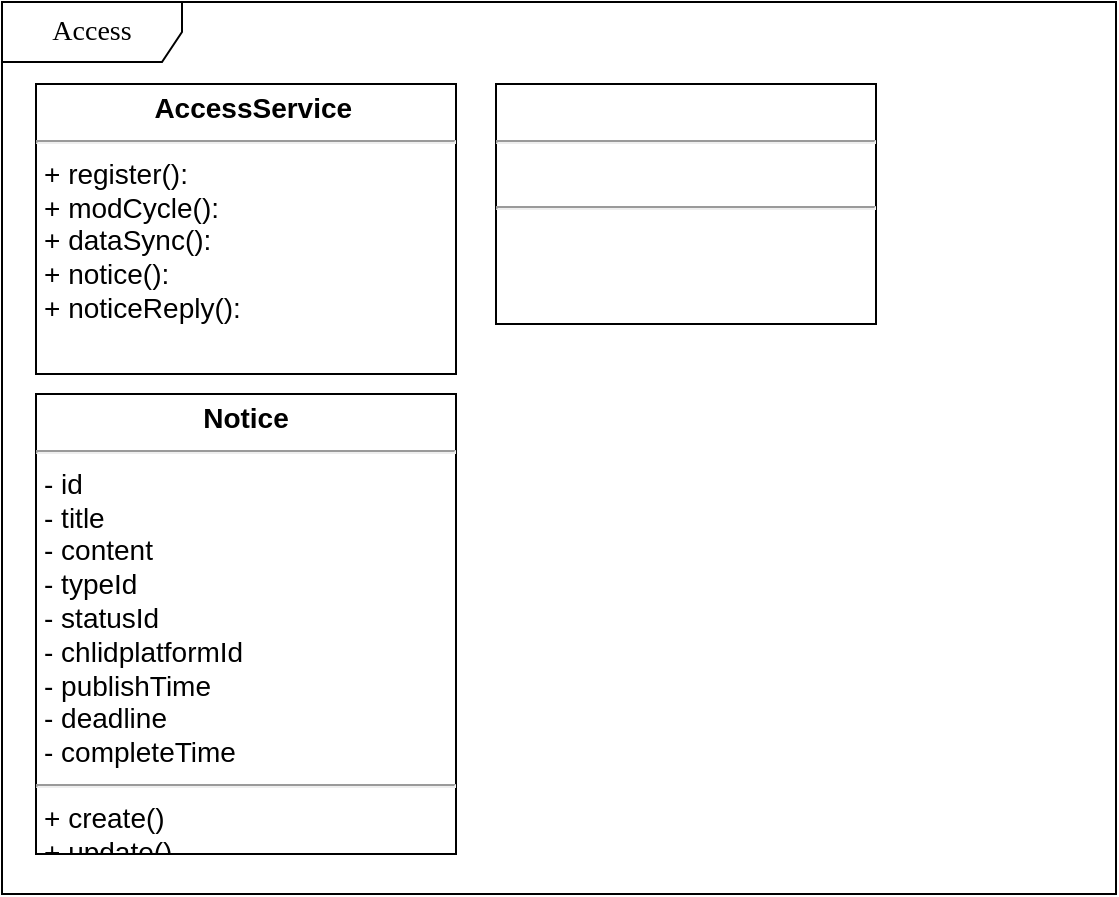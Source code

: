 <mxfile version="10.6.1" type="github"><diagram id="SkD5s17jmoaz0SgUAskm" name="ç¬¬ 1 é¡µ"><mxGraphModel dx="1007" dy="579" grid="1" gridSize="10" guides="1" tooltips="1" connect="1" arrows="1" fold="1" page="1" pageScale="1" pageWidth="850" pageHeight="1100" math="0" shadow="0"><root><mxCell id="0"/><mxCell id="1" parent="0"/><mxCell id="frGfKyTefLl28kIpb4xX-1" value="Access" style="shape=umlFrame;whiteSpace=wrap;html=1;rounded=0;shadow=0;comic=0;labelBackgroundColor=none;strokeColor=#000000;strokeWidth=1;fillColor=#ffffff;fontFamily=Verdana;fontSize=14;fontColor=#000000;align=center;width=90;height=30;" parent="1" vertex="1"><mxGeometry x="43" y="54" width="557" height="446" as="geometry"/></mxCell><mxCell id="frGfKyTefLl28kIpb4xX-3" value="&lt;p style=&quot;margin: 4px 0px 0px ; text-align: center ; font-size: 14px&quot;&gt;&lt;b&gt;&amp;nbsp; AccessService&lt;/b&gt;&lt;/p&gt;&lt;hr style=&quot;font-size: 14px&quot;&gt;&lt;p style=&quot;margin: 0px 0px 0px 4px ; font-size: 14px&quot;&gt;+ register():&amp;nbsp;&lt;/p&gt;&lt;p style=&quot;margin: 0px 0px 0px 4px ; font-size: 14px&quot;&gt;+ modCycle():&lt;br&gt;&lt;/p&gt;&lt;p style=&quot;margin: 0px 0px 0px 4px ; font-size: 14px&quot;&gt;+ dataSync():&lt;/p&gt;&lt;p style=&quot;margin: 0px 0px 0px 4px ; font-size: 14px&quot;&gt;+ notice():&lt;/p&gt;&lt;p style=&quot;margin: 0px 0px 0px 4px ; font-size: 14px&quot;&gt;+ noticeReply():&lt;/p&gt;" style="verticalAlign=top;align=left;overflow=fill;fontSize=14;fontFamily=Helvetica;html=1;" parent="1" vertex="1"><mxGeometry x="60" y="95" width="210" height="145" as="geometry"/></mxCell><mxCell id="frGfKyTefLl28kIpb4xX-6" value="&lt;p style=&quot;margin: 4px 0px 0px ; text-align: center ; font-size: 14px&quot;&gt;&lt;br&gt;&lt;/p&gt;&lt;hr style=&quot;font-size: 14px&quot;&gt;&lt;p style=&quot;margin: 0px 0px 0px 4px ; font-size: 14px&quot;&gt;&lt;br&gt;&lt;/p&gt;&lt;hr style=&quot;font-size: 14px&quot;&gt;&lt;p style=&quot;margin: 0px 0px 0px 4px ; font-size: 14px&quot;&gt;&lt;br&gt;&lt;/p&gt;" style="verticalAlign=top;align=left;overflow=fill;fontSize=14;fontFamily=Helvetica;html=1;" parent="1" vertex="1"><mxGeometry x="290" y="95" width="190" height="120" as="geometry"/></mxCell><mxCell id="qiXKcrhdzbvBLnPrixS--1" value="&lt;p style=&quot;margin: 4px 0px 0px ; text-align: center ; font-size: 14px&quot;&gt;&lt;b&gt;Notice&lt;/b&gt;&lt;/p&gt;&lt;hr style=&quot;font-size: 14px&quot;&gt;&lt;p style=&quot;margin: 0px 0px 0px 4px ; font-size: 14px&quot;&gt;- id&lt;/p&gt;&lt;p style=&quot;margin: 0px 0px 0px 4px ; font-size: 14px&quot;&gt;- title&lt;/p&gt;&lt;p style=&quot;margin: 0px 0px 0px 4px ; font-size: 14px&quot;&gt;- content&lt;/p&gt;&lt;p style=&quot;margin: 0px 0px 0px 4px ; font-size: 14px&quot;&gt;- typeId&lt;/p&gt;&lt;p style=&quot;margin: 0px 0px 0px 4px ; font-size: 14px&quot;&gt;- statusId&lt;/p&gt;&lt;p style=&quot;margin: 0px 0px 0px 4px ; font-size: 14px&quot;&gt;- chlidplatformId&lt;/p&gt;&lt;p style=&quot;margin: 0px 0px 0px 4px ; font-size: 14px&quot;&gt;- publishTime&lt;/p&gt;&lt;p style=&quot;margin: 0px 0px 0px 4px ; font-size: 14px&quot;&gt;- deadline&lt;/p&gt;&lt;p style=&quot;margin: 0px 0px 0px 4px ; font-size: 14px&quot;&gt;- completeTime&lt;/p&gt;&lt;hr style=&quot;font-size: 14px&quot;&gt;&lt;p style=&quot;margin: 0px 0px 0px 4px ; font-size: 14px&quot;&gt;+ create()&lt;/p&gt;&lt;p style=&quot;margin: 0px 0px 0px 4px ; font-size: 14px&quot;&gt;+ update()&lt;/p&gt;" style="verticalAlign=top;align=left;overflow=fill;fontSize=14;fontFamily=Helvetica;html=1;" vertex="1" parent="1"><mxGeometry x="60" y="250" width="210" height="230" as="geometry"/></mxCell></root></mxGraphModel></diagram></mxfile>